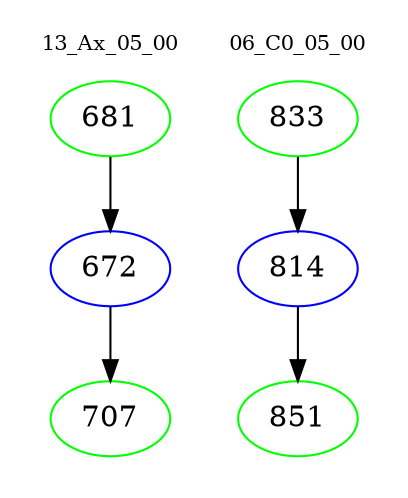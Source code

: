 digraph{
subgraph cluster_0 {
color = white
label = "13_Ax_05_00";
fontsize=10;
T0_681 [label="681", color="green"]
T0_681 -> T0_672 [color="black"]
T0_672 [label="672", color="blue"]
T0_672 -> T0_707 [color="black"]
T0_707 [label="707", color="green"]
}
subgraph cluster_1 {
color = white
label = "06_C0_05_00";
fontsize=10;
T1_833 [label="833", color="green"]
T1_833 -> T1_814 [color="black"]
T1_814 [label="814", color="blue"]
T1_814 -> T1_851 [color="black"]
T1_851 [label="851", color="green"]
}
}
